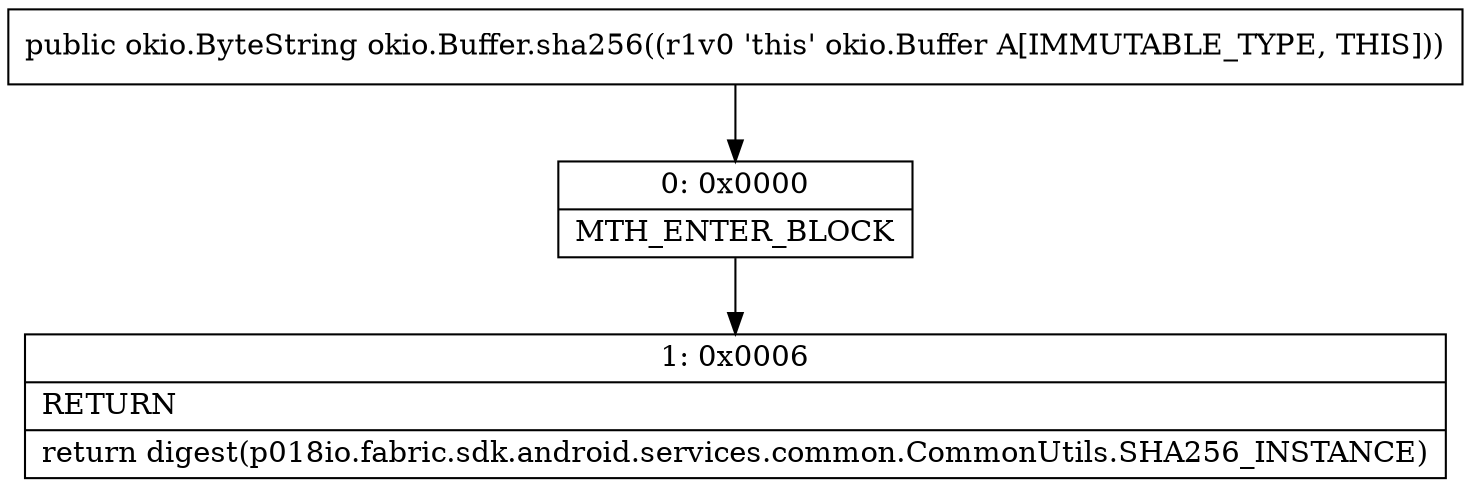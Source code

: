 digraph "CFG forokio.Buffer.sha256()Lokio\/ByteString;" {
Node_0 [shape=record,label="{0\:\ 0x0000|MTH_ENTER_BLOCK\l}"];
Node_1 [shape=record,label="{1\:\ 0x0006|RETURN\l|return digest(p018io.fabric.sdk.android.services.common.CommonUtils.SHA256_INSTANCE)\l}"];
MethodNode[shape=record,label="{public okio.ByteString okio.Buffer.sha256((r1v0 'this' okio.Buffer A[IMMUTABLE_TYPE, THIS])) }"];
MethodNode -> Node_0;
Node_0 -> Node_1;
}

